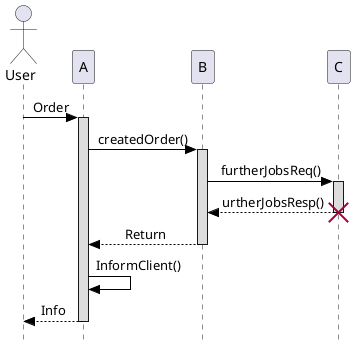 @startuml

'Only Test !!'

actor User
skinparam Style strictuml

skinparam Sequence {
MessageAlignment center
LifeLineBackgroundColor #ddd
ArrowColor black
}

User -> A: Order
activate A

A -> B : createdOrder()
activate B

B -> C : furtherJobsReq()
activate C

C --> B : urtherJobsResp()
destroy C

B --> A : Return
deactivate B

A -> A : InformClient()

A --> User : Info
deactivate A



@enduml